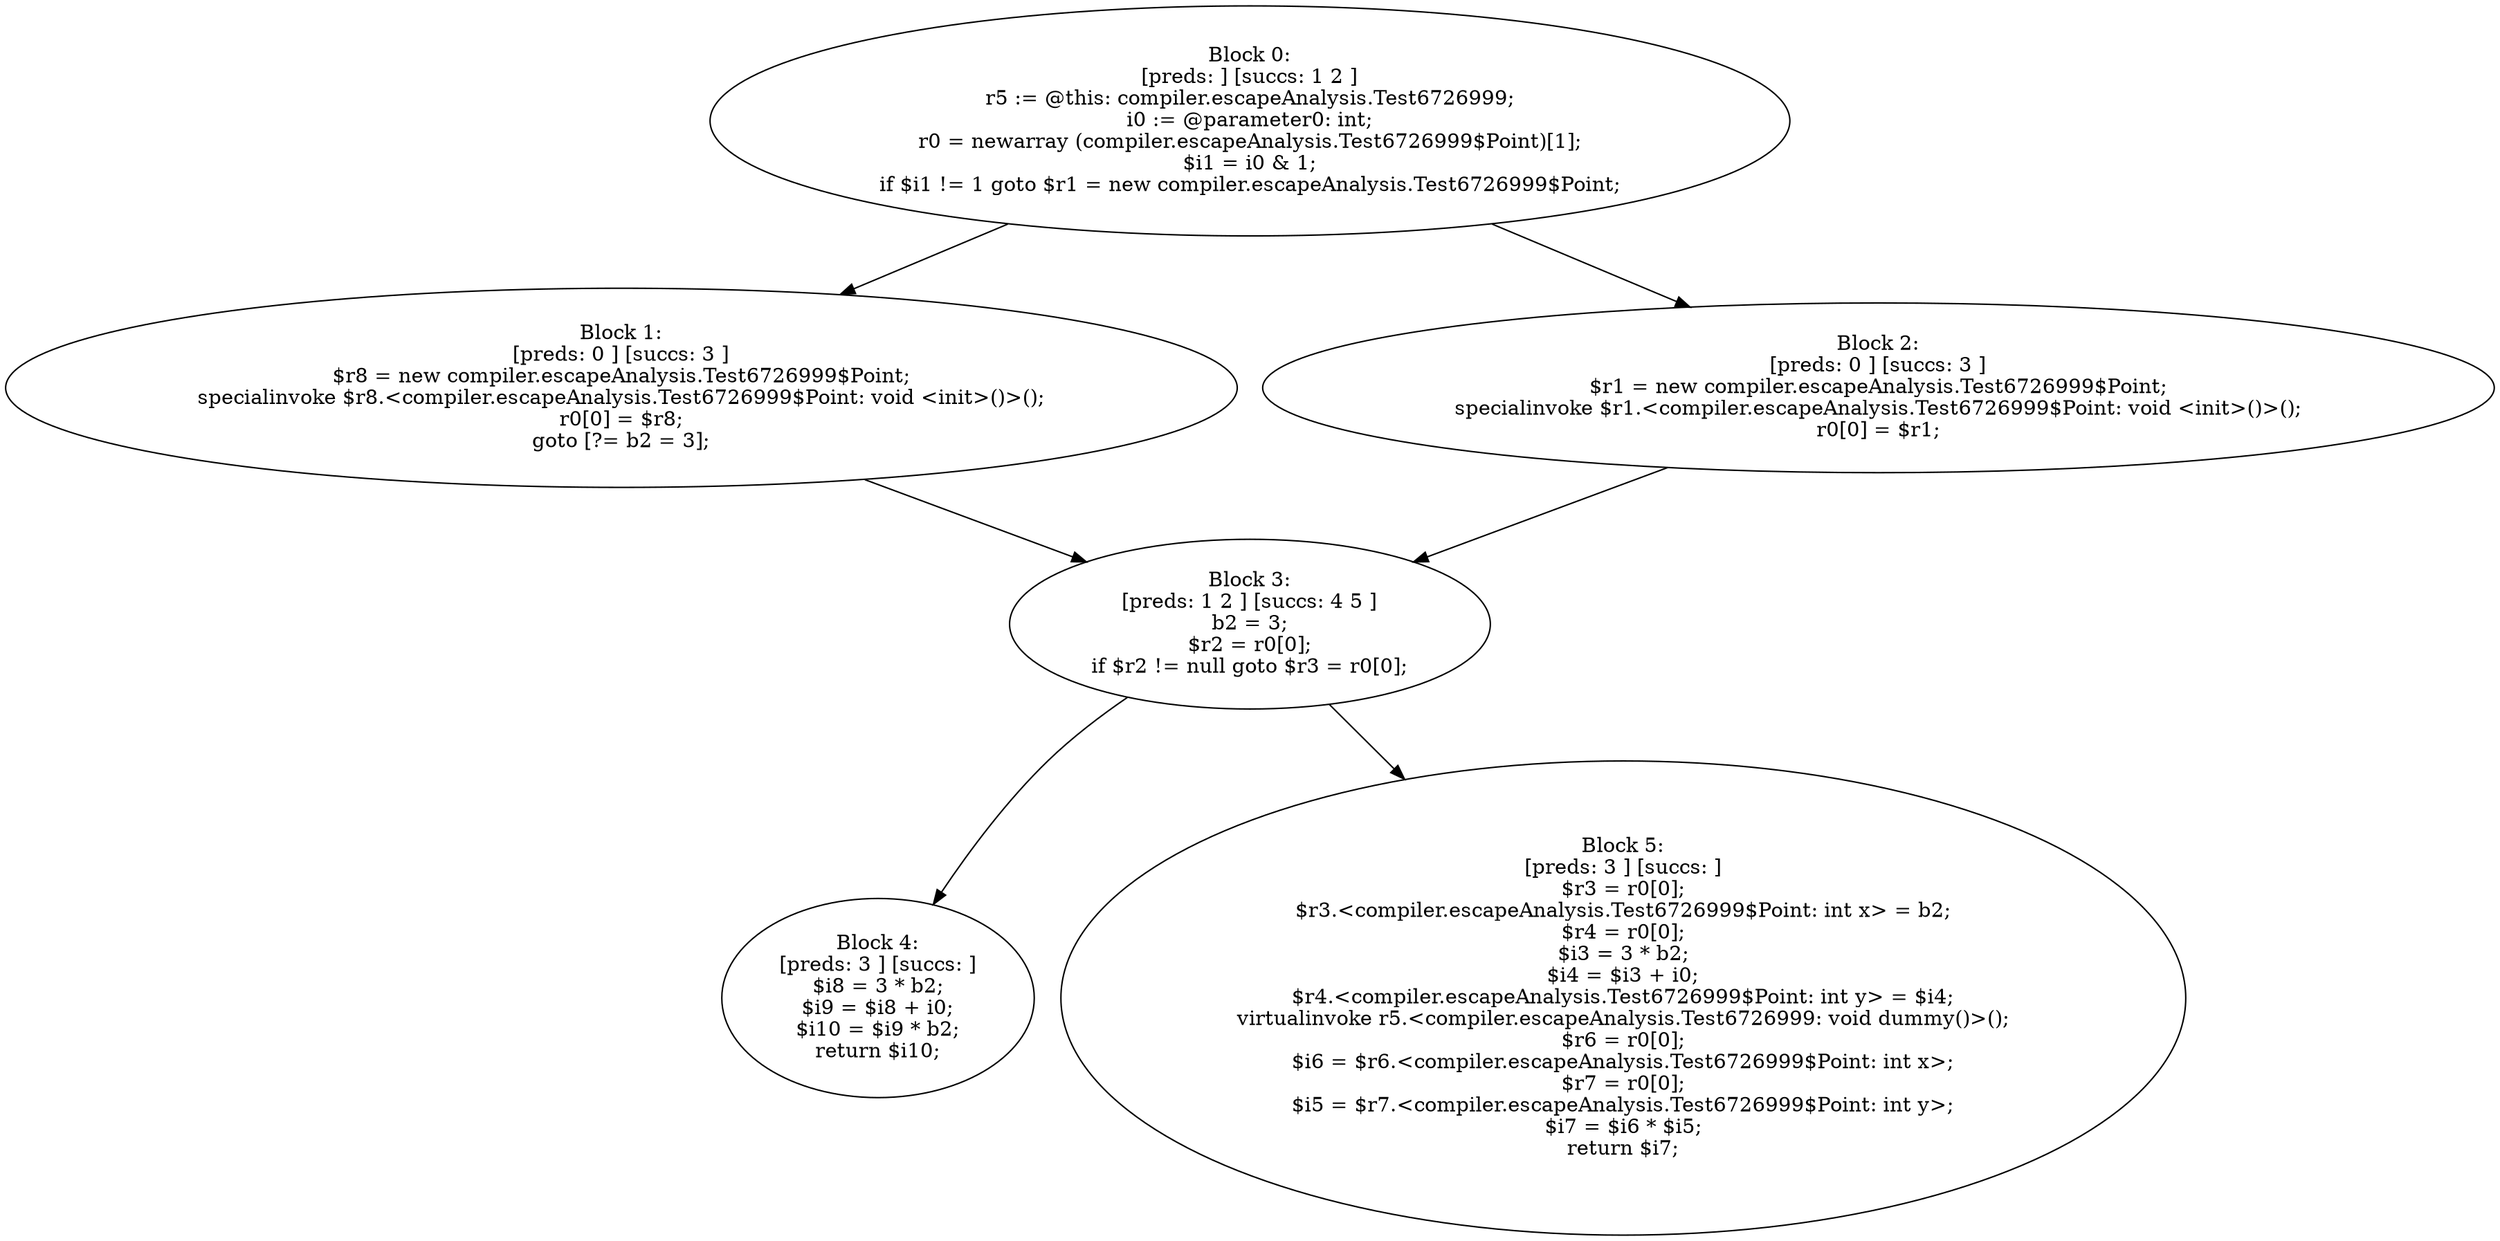digraph "unitGraph" {
    "Block 0:
[preds: ] [succs: 1 2 ]
r5 := @this: compiler.escapeAnalysis.Test6726999;
i0 := @parameter0: int;
r0 = newarray (compiler.escapeAnalysis.Test6726999$Point)[1];
$i1 = i0 & 1;
if $i1 != 1 goto $r1 = new compiler.escapeAnalysis.Test6726999$Point;
"
    "Block 1:
[preds: 0 ] [succs: 3 ]
$r8 = new compiler.escapeAnalysis.Test6726999$Point;
specialinvoke $r8.<compiler.escapeAnalysis.Test6726999$Point: void <init>()>();
r0[0] = $r8;
goto [?= b2 = 3];
"
    "Block 2:
[preds: 0 ] [succs: 3 ]
$r1 = new compiler.escapeAnalysis.Test6726999$Point;
specialinvoke $r1.<compiler.escapeAnalysis.Test6726999$Point: void <init>()>();
r0[0] = $r1;
"
    "Block 3:
[preds: 1 2 ] [succs: 4 5 ]
b2 = 3;
$r2 = r0[0];
if $r2 != null goto $r3 = r0[0];
"
    "Block 4:
[preds: 3 ] [succs: ]
$i8 = 3 * b2;
$i9 = $i8 + i0;
$i10 = $i9 * b2;
return $i10;
"
    "Block 5:
[preds: 3 ] [succs: ]
$r3 = r0[0];
$r3.<compiler.escapeAnalysis.Test6726999$Point: int x> = b2;
$r4 = r0[0];
$i3 = 3 * b2;
$i4 = $i3 + i0;
$r4.<compiler.escapeAnalysis.Test6726999$Point: int y> = $i4;
virtualinvoke r5.<compiler.escapeAnalysis.Test6726999: void dummy()>();
$r6 = r0[0];
$i6 = $r6.<compiler.escapeAnalysis.Test6726999$Point: int x>;
$r7 = r0[0];
$i5 = $r7.<compiler.escapeAnalysis.Test6726999$Point: int y>;
$i7 = $i6 * $i5;
return $i7;
"
    "Block 0:
[preds: ] [succs: 1 2 ]
r5 := @this: compiler.escapeAnalysis.Test6726999;
i0 := @parameter0: int;
r0 = newarray (compiler.escapeAnalysis.Test6726999$Point)[1];
$i1 = i0 & 1;
if $i1 != 1 goto $r1 = new compiler.escapeAnalysis.Test6726999$Point;
"->"Block 1:
[preds: 0 ] [succs: 3 ]
$r8 = new compiler.escapeAnalysis.Test6726999$Point;
specialinvoke $r8.<compiler.escapeAnalysis.Test6726999$Point: void <init>()>();
r0[0] = $r8;
goto [?= b2 = 3];
";
    "Block 0:
[preds: ] [succs: 1 2 ]
r5 := @this: compiler.escapeAnalysis.Test6726999;
i0 := @parameter0: int;
r0 = newarray (compiler.escapeAnalysis.Test6726999$Point)[1];
$i1 = i0 & 1;
if $i1 != 1 goto $r1 = new compiler.escapeAnalysis.Test6726999$Point;
"->"Block 2:
[preds: 0 ] [succs: 3 ]
$r1 = new compiler.escapeAnalysis.Test6726999$Point;
specialinvoke $r1.<compiler.escapeAnalysis.Test6726999$Point: void <init>()>();
r0[0] = $r1;
";
    "Block 1:
[preds: 0 ] [succs: 3 ]
$r8 = new compiler.escapeAnalysis.Test6726999$Point;
specialinvoke $r8.<compiler.escapeAnalysis.Test6726999$Point: void <init>()>();
r0[0] = $r8;
goto [?= b2 = 3];
"->"Block 3:
[preds: 1 2 ] [succs: 4 5 ]
b2 = 3;
$r2 = r0[0];
if $r2 != null goto $r3 = r0[0];
";
    "Block 2:
[preds: 0 ] [succs: 3 ]
$r1 = new compiler.escapeAnalysis.Test6726999$Point;
specialinvoke $r1.<compiler.escapeAnalysis.Test6726999$Point: void <init>()>();
r0[0] = $r1;
"->"Block 3:
[preds: 1 2 ] [succs: 4 5 ]
b2 = 3;
$r2 = r0[0];
if $r2 != null goto $r3 = r0[0];
";
    "Block 3:
[preds: 1 2 ] [succs: 4 5 ]
b2 = 3;
$r2 = r0[0];
if $r2 != null goto $r3 = r0[0];
"->"Block 4:
[preds: 3 ] [succs: ]
$i8 = 3 * b2;
$i9 = $i8 + i0;
$i10 = $i9 * b2;
return $i10;
";
    "Block 3:
[preds: 1 2 ] [succs: 4 5 ]
b2 = 3;
$r2 = r0[0];
if $r2 != null goto $r3 = r0[0];
"->"Block 5:
[preds: 3 ] [succs: ]
$r3 = r0[0];
$r3.<compiler.escapeAnalysis.Test6726999$Point: int x> = b2;
$r4 = r0[0];
$i3 = 3 * b2;
$i4 = $i3 + i0;
$r4.<compiler.escapeAnalysis.Test6726999$Point: int y> = $i4;
virtualinvoke r5.<compiler.escapeAnalysis.Test6726999: void dummy()>();
$r6 = r0[0];
$i6 = $r6.<compiler.escapeAnalysis.Test6726999$Point: int x>;
$r7 = r0[0];
$i5 = $r7.<compiler.escapeAnalysis.Test6726999$Point: int y>;
$i7 = $i6 * $i5;
return $i7;
";
}

